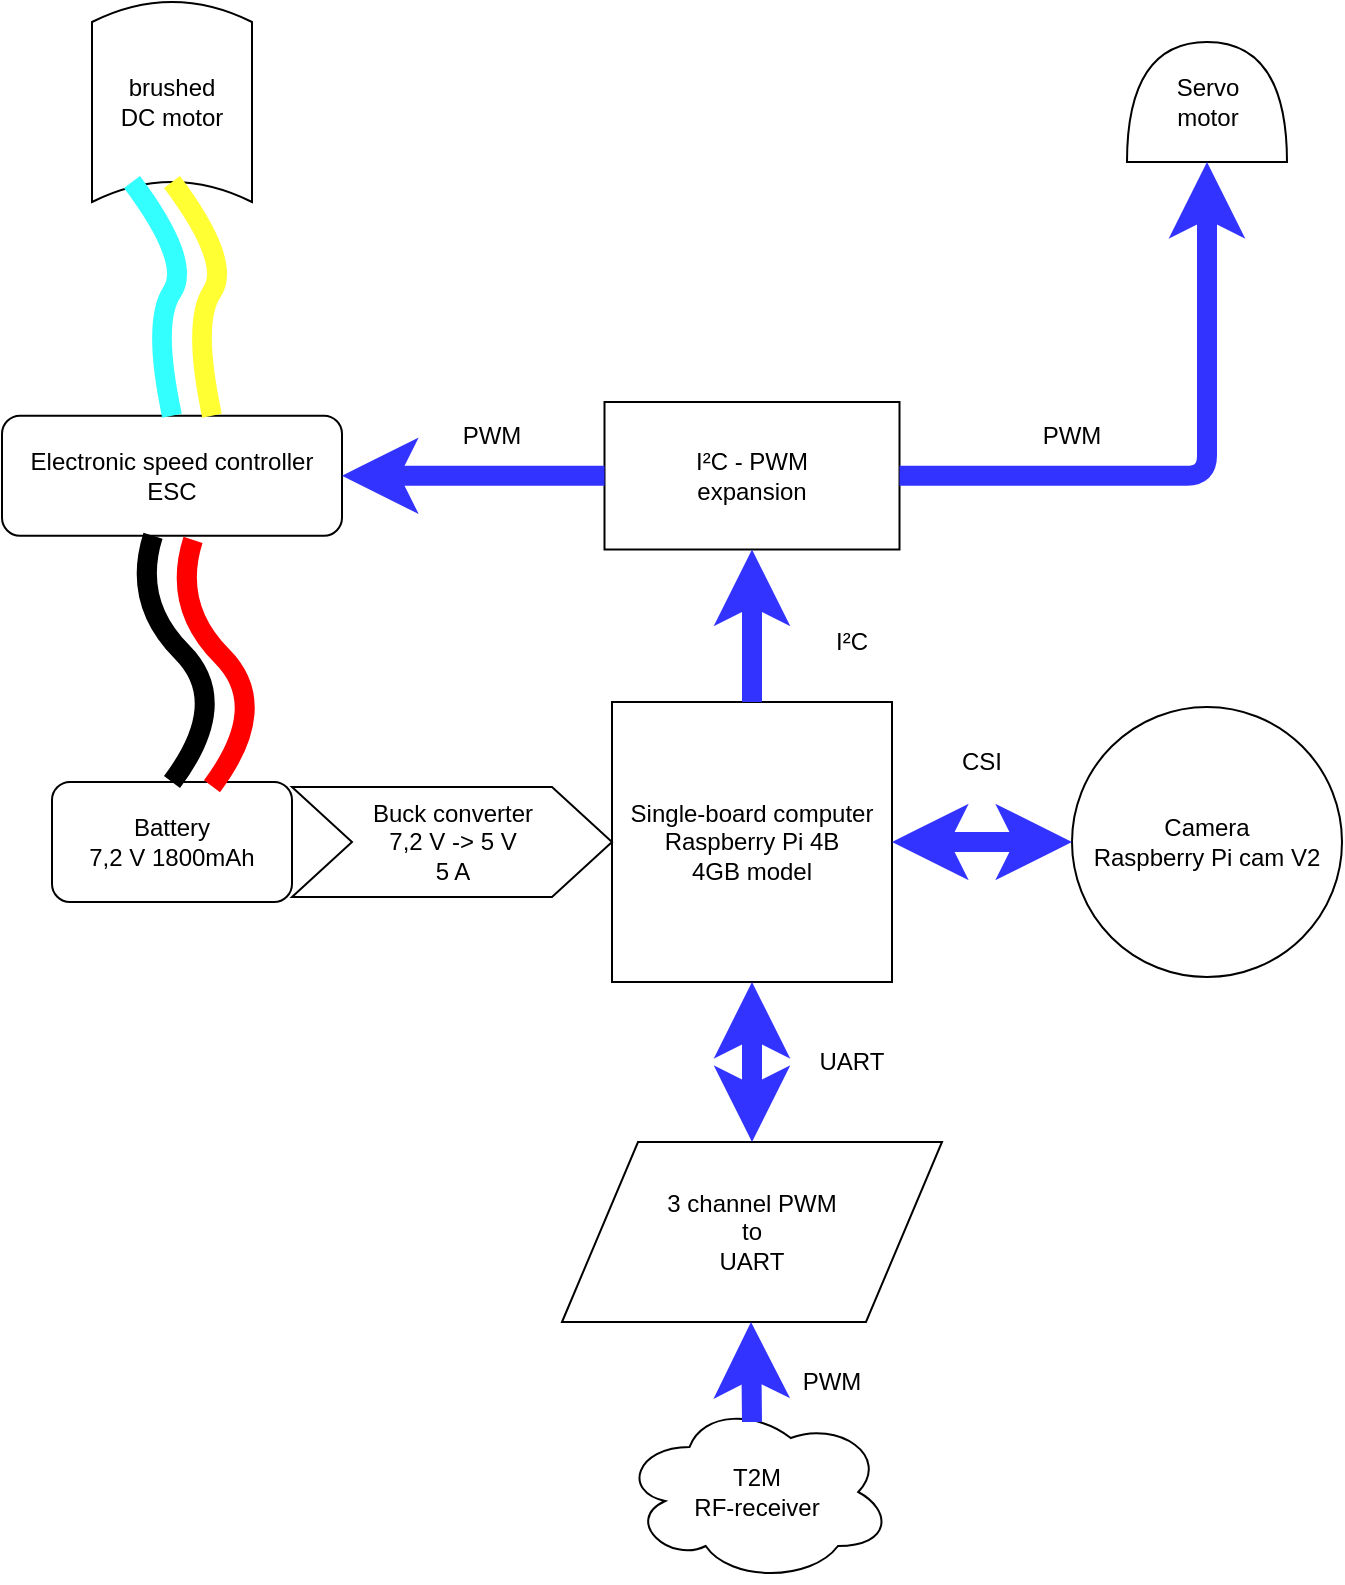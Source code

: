 <mxfile version="16.5.4" type="device"><diagram id="LYHIaGtWOj__fcDxjnY8" name="Page-1"><mxGraphModel dx="1344" dy="777" grid="1" gridSize="10" guides="1" tooltips="1" connect="1" arrows="1" fold="1" page="1" pageScale="1" pageWidth="827" pageHeight="1169" math="0" shadow="0"><root><mxCell id="0"/><mxCell id="1" parent="0"/><mxCell id="tycX-sBBcvpvpCzcoDIX-2" value="brushed &lt;br&gt;DC motor" style="shape=dataStorage;whiteSpace=wrap;html=1;direction=south;" parent="1" vertex="1"><mxGeometry x="200" y="40" width="80" height="100" as="geometry"/></mxCell><mxCell id="tycX-sBBcvpvpCzcoDIX-3" value="Electronic speed controller&lt;br&gt;ESC" style="rounded=1;whiteSpace=wrap;html=1;" parent="1" vertex="1"><mxGeometry x="155" y="246.87" width="170" height="60" as="geometry"/></mxCell><mxCell id="tycX-sBBcvpvpCzcoDIX-4" value="I²C - PWM&lt;br&gt;expansion" style="rounded=0;whiteSpace=wrap;html=1;" parent="1" vertex="1"><mxGeometry x="456.25" y="240" width="147.5" height="73.75" as="geometry"/></mxCell><mxCell id="tycX-sBBcvpvpCzcoDIX-5" value="Servo&lt;br&gt;motor" style="shape=or;whiteSpace=wrap;html=1;direction=north;" parent="1" vertex="1"><mxGeometry x="717.5" y="60" width="80" height="60" as="geometry"/></mxCell><mxCell id="tycX-sBBcvpvpCzcoDIX-7" value="Single-board computer&lt;br&gt;Raspberry Pi 4B&lt;br&gt;4GB model" style="whiteSpace=wrap;html=1;aspect=fixed;" parent="1" vertex="1"><mxGeometry x="460" y="390" width="140" height="140" as="geometry"/></mxCell><mxCell id="tycX-sBBcvpvpCzcoDIX-8" value="Buck converter&lt;br&gt;7,2 V -&amp;gt; 5 V&lt;br&gt;5 A" style="html=1;shadow=0;dashed=0;align=center;verticalAlign=middle;shape=mxgraph.arrows2.arrow;dy=0;dx=30;notch=30;" parent="1" vertex="1"><mxGeometry x="300" y="432.5" width="160" height="55" as="geometry"/></mxCell><mxCell id="tycX-sBBcvpvpCzcoDIX-10" value="Battery&lt;br&gt;7,2 V 1800mAh" style="rounded=1;whiteSpace=wrap;html=1;" parent="1" vertex="1"><mxGeometry x="180" y="430" width="120" height="60" as="geometry"/></mxCell><mxCell id="tycX-sBBcvpvpCzcoDIX-12" value="T2M&lt;br&gt;RF-receiver" style="ellipse;shape=cloud;whiteSpace=wrap;html=1;" parent="1" vertex="1"><mxGeometry x="465" y="740" width="135" height="90" as="geometry"/></mxCell><mxCell id="tycX-sBBcvpvpCzcoDIX-13" value="Camera&lt;br&gt;Raspberry Pi cam V2" style="ellipse;whiteSpace=wrap;html=1;aspect=fixed;" parent="1" vertex="1"><mxGeometry x="690" y="392.5" width="135" height="135" as="geometry"/></mxCell><mxCell id="tycX-sBBcvpvpCzcoDIX-19" value="3 channel PWM&lt;br&gt;to&lt;br&gt;UART" style="shape=parallelogram;perimeter=parallelogramPerimeter;whiteSpace=wrap;html=1;" parent="1" vertex="1"><mxGeometry x="435" y="610" width="190" height="90" as="geometry"/></mxCell><mxCell id="tycX-sBBcvpvpCzcoDIX-20" value="" style="curved=1;endArrow=none;html=1;strokeWidth=10;exitX=0.5;exitY=0;exitDx=0;exitDy=0;endFill=0;" parent="1" source="tycX-sBBcvpvpCzcoDIX-10" target="tycX-sBBcvpvpCzcoDIX-3" edge="1"><mxGeometry width="50" height="50" relative="1" as="geometry"><mxPoint x="220" y="390" as="sourcePoint"/><mxPoint x="270" y="340" as="targetPoint"/><Array as="points"><mxPoint x="270" y="390"/><mxPoint x="220" y="340"/></Array></mxGeometry></mxCell><mxCell id="tycX-sBBcvpvpCzcoDIX-21" value="" style="curved=1;endArrow=none;html=1;strokeWidth=10;exitX=0.5;exitY=0;exitDx=0;exitDy=0;endFill=0;strokeColor=#FF0000;" parent="1" edge="1"><mxGeometry width="50" height="50" relative="1" as="geometry"><mxPoint x="260" y="432.07" as="sourcePoint"/><mxPoint x="250.496" y="308.94" as="targetPoint"/><Array as="points"><mxPoint x="290" y="392.07"/><mxPoint x="240" y="342.07"/></Array></mxGeometry></mxCell><mxCell id="tycX-sBBcvpvpCzcoDIX-22" value="" style="endArrow=classic;html=1;strokeColor=#3333FF;strokeWidth=10;entryX=1;entryY=0.5;entryDx=0;entryDy=0;exitX=0;exitY=0.5;exitDx=0;exitDy=0;" parent="1" source="tycX-sBBcvpvpCzcoDIX-4" target="tycX-sBBcvpvpCzcoDIX-3" edge="1"><mxGeometry width="50" height="50" relative="1" as="geometry"><mxPoint x="385" y="240" as="sourcePoint"/><mxPoint x="435" y="190" as="targetPoint"/></mxGeometry></mxCell><mxCell id="tycX-sBBcvpvpCzcoDIX-24" value="PWM" style="text;html=1;strokeColor=none;fillColor=none;align=center;verticalAlign=middle;whiteSpace=wrap;rounded=0;" parent="1" vertex="1"><mxGeometry x="380" y="246.87" width="40" height="20" as="geometry"/></mxCell><mxCell id="tycX-sBBcvpvpCzcoDIX-25" value="" style="curved=1;endArrow=none;html=1;strokeWidth=10;exitX=0.5;exitY=0;exitDx=0;exitDy=0;endFill=0;strokeColor=#33FFFF;" parent="1" source="tycX-sBBcvpvpCzcoDIX-3" edge="1"><mxGeometry width="50" height="50" relative="1" as="geometry"><mxPoint x="125" y="253.13" as="sourcePoint"/><mxPoint x="220" y="130" as="targetPoint"/><Array as="points"><mxPoint x="230" y="200"/><mxPoint x="250" y="170"/></Array></mxGeometry></mxCell><mxCell id="tycX-sBBcvpvpCzcoDIX-27" value="" style="curved=1;endArrow=none;html=1;strokeWidth=10;exitX=0.5;exitY=0;exitDx=0;exitDy=0;endFill=0;strokeColor=#FFFF33;" parent="1" edge="1"><mxGeometry width="50" height="50" relative="1" as="geometry"><mxPoint x="260" y="246.87" as="sourcePoint"/><mxPoint x="240" y="130" as="targetPoint"/><Array as="points"><mxPoint x="250" y="200"/><mxPoint x="270" y="170"/></Array></mxGeometry></mxCell><mxCell id="tycX-sBBcvpvpCzcoDIX-29" value="" style="edgeStyle=segmentEdgeStyle;endArrow=classic;html=1;strokeColor=#3333FF;strokeWidth=10;entryX=0;entryY=0.5;entryDx=0;entryDy=0;entryPerimeter=0;exitX=1;exitY=0.5;exitDx=0;exitDy=0;" parent="1" source="tycX-sBBcvpvpCzcoDIX-4" target="tycX-sBBcvpvpCzcoDIX-5" edge="1"><mxGeometry width="50" height="50" relative="1" as="geometry"><mxPoint x="710" y="190" as="sourcePoint"/><mxPoint x="760" y="140" as="targetPoint"/></mxGeometry></mxCell><mxCell id="tycX-sBBcvpvpCzcoDIX-30" value="PWM" style="text;html=1;strokeColor=none;fillColor=none;align=center;verticalAlign=middle;whiteSpace=wrap;rounded=0;" parent="1" vertex="1"><mxGeometry x="670" y="246.87" width="40" height="20" as="geometry"/></mxCell><mxCell id="tycX-sBBcvpvpCzcoDIX-31" value="" style="endArrow=classic;html=1;strokeColor=#3333FF;strokeWidth=10;entryX=0.5;entryY=1;entryDx=0;entryDy=0;exitX=0.5;exitY=0;exitDx=0;exitDy=0;" parent="1" source="tycX-sBBcvpvpCzcoDIX-7" target="tycX-sBBcvpvpCzcoDIX-4" edge="1"><mxGeometry width="50" height="50" relative="1" as="geometry"><mxPoint x="550" y="460" as="sourcePoint"/><mxPoint x="600" y="410" as="targetPoint"/></mxGeometry></mxCell><mxCell id="tycX-sBBcvpvpCzcoDIX-32" value="I²C" style="text;html=1;strokeColor=none;fillColor=none;align=center;verticalAlign=middle;whiteSpace=wrap;rounded=0;" parent="1" vertex="1"><mxGeometry x="560" y="350" width="40" height="20" as="geometry"/></mxCell><mxCell id="tycX-sBBcvpvpCzcoDIX-35" value="" style="endArrow=classic;html=1;strokeColor=#3333FF;strokeWidth=10;entryX=0.5;entryY=1;entryDx=0;entryDy=0;" parent="1" edge="1"><mxGeometry width="50" height="50" relative="1" as="geometry"><mxPoint x="530" y="750" as="sourcePoint"/><mxPoint x="529.5" y="700" as="targetPoint"/></mxGeometry></mxCell><mxCell id="tycX-sBBcvpvpCzcoDIX-37" value="PWM" style="text;html=1;strokeColor=none;fillColor=none;align=center;verticalAlign=middle;whiteSpace=wrap;rounded=0;" parent="1" vertex="1"><mxGeometry x="550" y="720" width="40" height="20" as="geometry"/></mxCell><mxCell id="tycX-sBBcvpvpCzcoDIX-40" value="" style="endArrow=classic;startArrow=classic;html=1;strokeColor=#3333FF;strokeWidth=10;exitX=1;exitY=0.5;exitDx=0;exitDy=0;entryX=0;entryY=0.5;entryDx=0;entryDy=0;" parent="1" source="tycX-sBBcvpvpCzcoDIX-7" target="tycX-sBBcvpvpCzcoDIX-13" edge="1"><mxGeometry width="50" height="50" relative="1" as="geometry"><mxPoint x="650" y="450" as="sourcePoint"/><mxPoint x="700" y="400" as="targetPoint"/></mxGeometry></mxCell><mxCell id="_WACtMOgxJk8XvN0-2wt-2" value="UART" style="text;html=1;strokeColor=none;fillColor=none;align=center;verticalAlign=middle;whiteSpace=wrap;rounded=0;" parent="1" vertex="1"><mxGeometry x="560" y="560" width="40" height="20" as="geometry"/></mxCell><mxCell id="_WACtMOgxJk8XvN0-2wt-3" value="CSI" style="text;html=1;strokeColor=none;fillColor=none;align=center;verticalAlign=middle;whiteSpace=wrap;rounded=0;" parent="1" vertex="1"><mxGeometry x="625" y="410" width="40" height="20" as="geometry"/></mxCell><mxCell id="_WACtMOgxJk8XvN0-2wt-5" value="" style="endArrow=classic;startArrow=classic;html=1;strokeColor=#3333FF;strokeWidth=10;exitX=0.5;exitY=0;exitDx=0;exitDy=0;entryX=0.5;entryY=1;entryDx=0;entryDy=0;" parent="1" source="tycX-sBBcvpvpCzcoDIX-19" target="tycX-sBBcvpvpCzcoDIX-7" edge="1"><mxGeometry width="50" height="50" relative="1" as="geometry"><mxPoint x="550" y="450" as="sourcePoint"/><mxPoint x="600" y="400" as="targetPoint"/></mxGeometry></mxCell></root></mxGraphModel></diagram></mxfile>